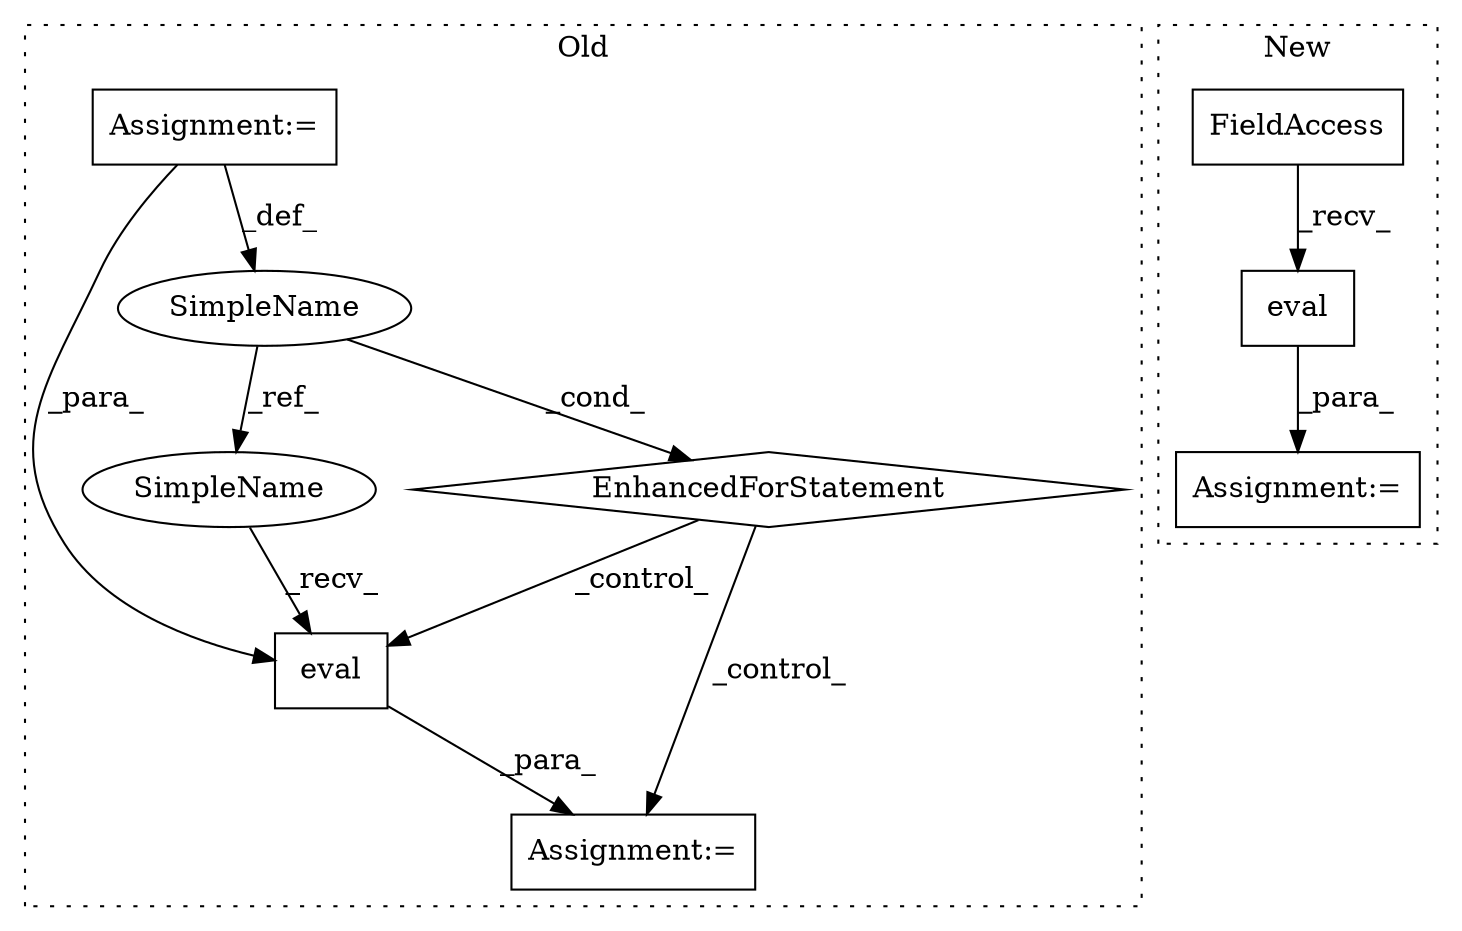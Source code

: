 digraph G {
subgraph cluster0 {
1 [label="eval" a="32" s="82040,82075" l="5,1" shape="box"];
4 [label="EnhancedForStatement" a="70" s="81879,81948" l="53,2" shape="diamond"];
5 [label="SimpleName" a="42" s="81936" l="1" shape="ellipse"];
6 [label="Assignment:=" a="7" s="81879,81948" l="53,2" shape="box"];
8 [label="Assignment:=" a="7" s="82037" l="1" shape="box"];
9 [label="SimpleName" a="42" s="82038" l="1" shape="ellipse"];
label = "Old";
style="dotted";
}
subgraph cluster1 {
2 [label="eval" a="32" s="81878,81937" l="5,1" shape="box"];
3 [label="Assignment:=" a="7" s="81863" l="1" shape="box"];
7 [label="FieldAccess" a="22" s="81864" l="5" shape="box"];
label = "New";
style="dotted";
}
1 -> 8 [label="_para_"];
2 -> 3 [label="_para_"];
4 -> 1 [label="_control_"];
4 -> 8 [label="_control_"];
5 -> 9 [label="_ref_"];
5 -> 4 [label="_cond_"];
6 -> 1 [label="_para_"];
6 -> 5 [label="_def_"];
7 -> 2 [label="_recv_"];
9 -> 1 [label="_recv_"];
}